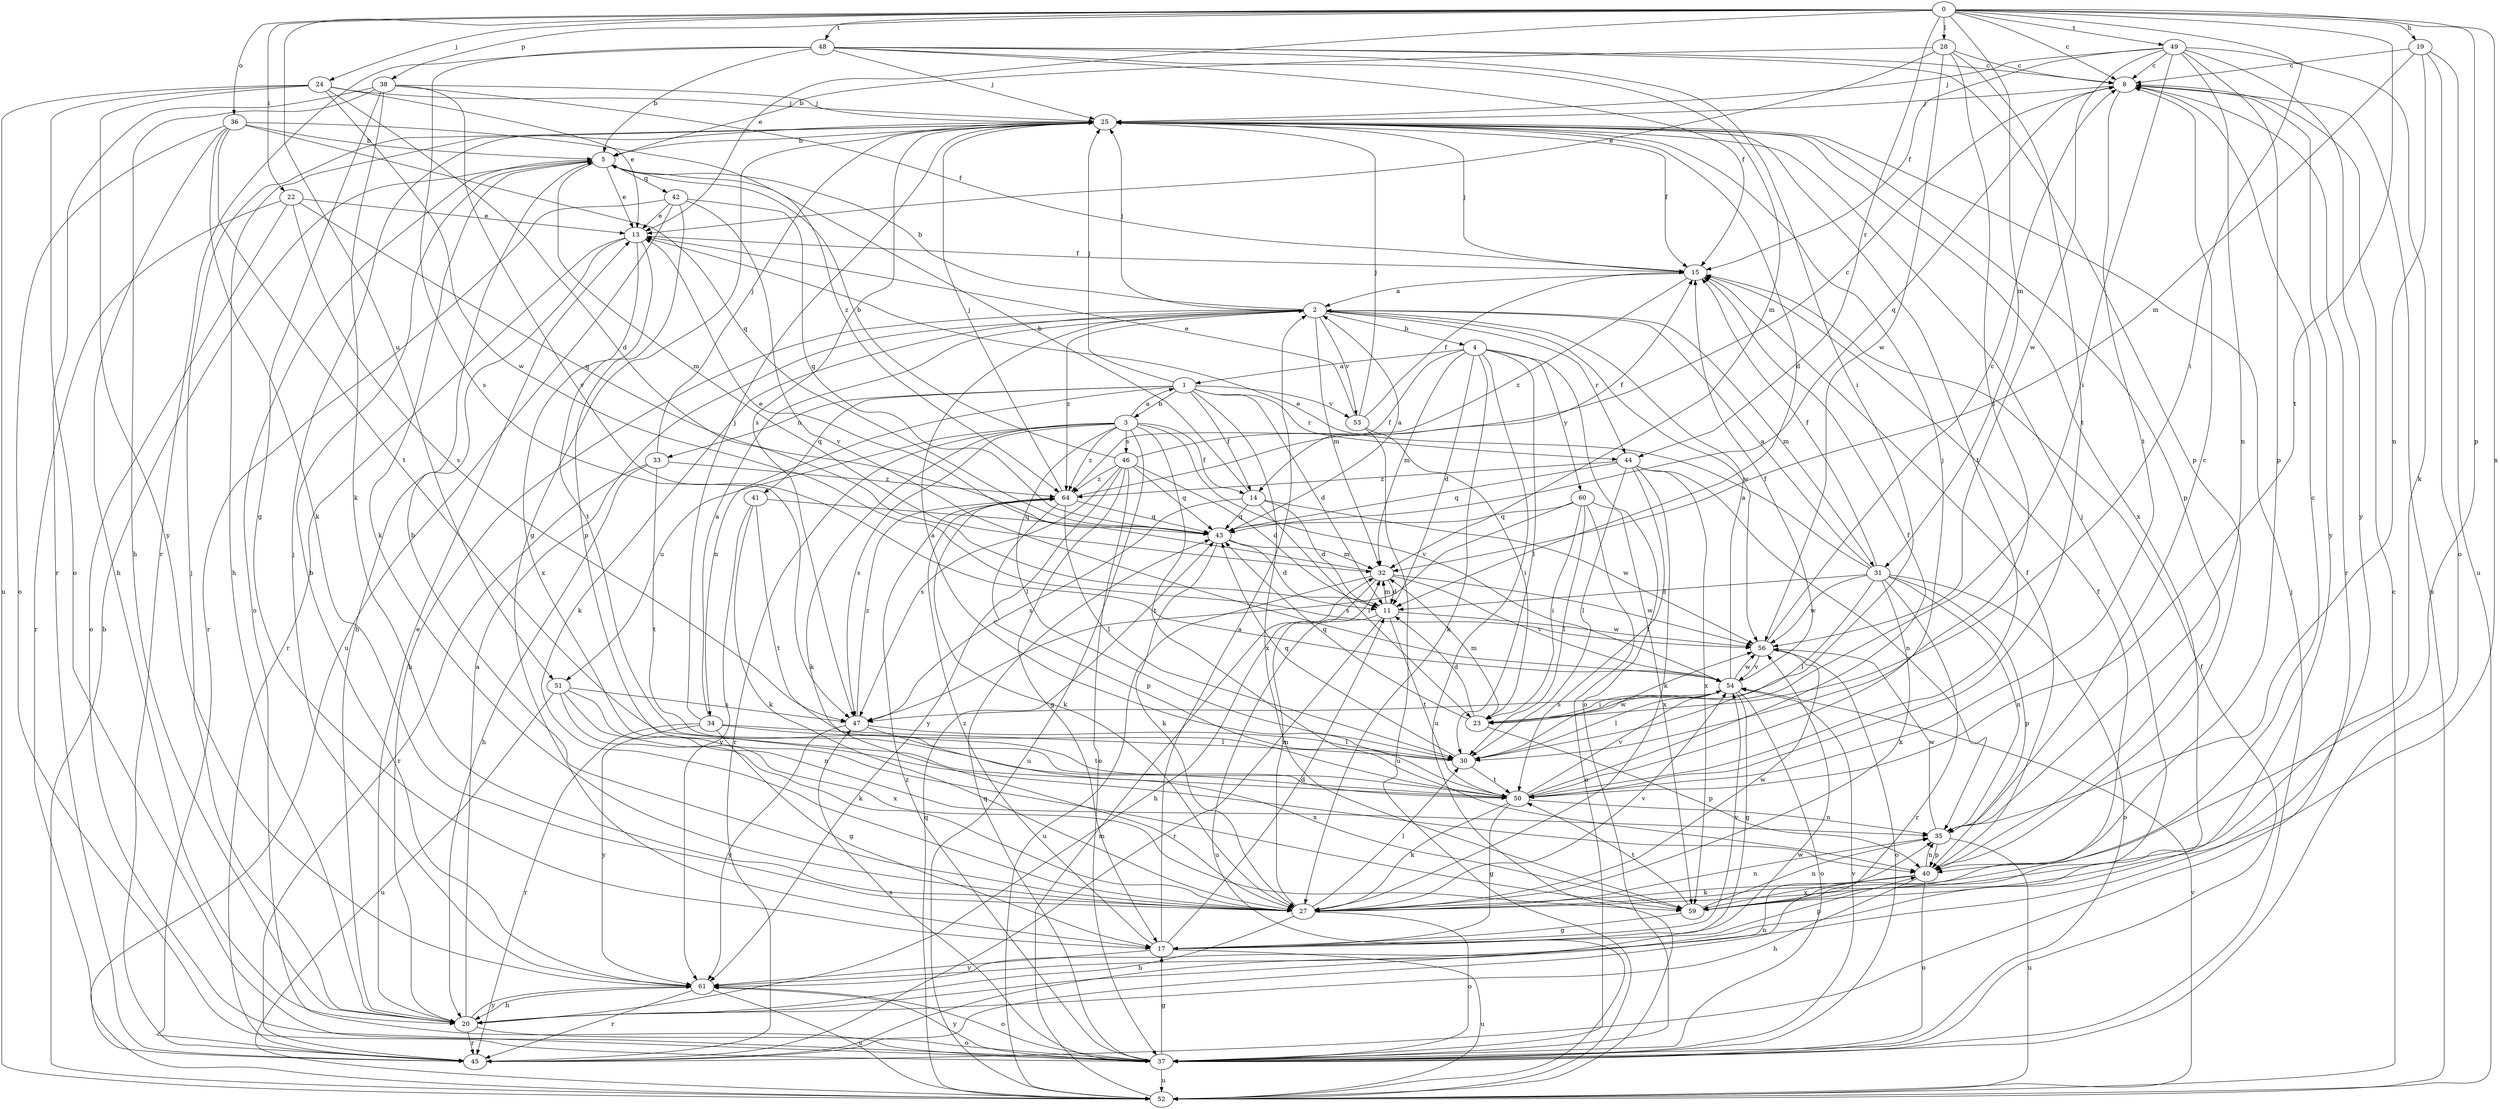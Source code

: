 strict digraph  {
0;
1;
2;
3;
4;
5;
8;
11;
13;
14;
15;
17;
19;
20;
22;
23;
24;
25;
27;
28;
30;
31;
32;
33;
34;
35;
36;
37;
38;
40;
41;
42;
43;
44;
45;
46;
47;
48;
49;
50;
51;
52;
53;
54;
56;
59;
60;
61;
64;
0 -> 8  [label=c];
0 -> 13  [label=e];
0 -> 19  [label=h];
0 -> 22  [label=i];
0 -> 23  [label=i];
0 -> 24  [label=j];
0 -> 28  [label=l];
0 -> 31  [label=m];
0 -> 36  [label=o];
0 -> 38  [label=p];
0 -> 40  [label=p];
0 -> 44  [label=r];
0 -> 48  [label=t];
0 -> 49  [label=t];
0 -> 50  [label=t];
0 -> 51  [label=u];
0 -> 59  [label=x];
1 -> 3  [label=b];
1 -> 11  [label=d];
1 -> 14  [label=f];
1 -> 25  [label=j];
1 -> 33  [label=n];
1 -> 34  [label=n];
1 -> 41  [label=q];
1 -> 44  [label=r];
1 -> 53  [label=v];
1 -> 59  [label=x];
2 -> 4  [label=b];
2 -> 5  [label=b];
2 -> 20  [label=h];
2 -> 25  [label=j];
2 -> 27  [label=k];
2 -> 31  [label=m];
2 -> 32  [label=m];
2 -> 44  [label=r];
2 -> 53  [label=v];
2 -> 56  [label=w];
2 -> 64  [label=z];
3 -> 1  [label=a];
3 -> 14  [label=f];
3 -> 27  [label=k];
3 -> 30  [label=l];
3 -> 45  [label=r];
3 -> 46  [label=s];
3 -> 47  [label=s];
3 -> 50  [label=t];
3 -> 51  [label=u];
3 -> 52  [label=u];
3 -> 54  [label=v];
3 -> 64  [label=z];
4 -> 1  [label=a];
4 -> 11  [label=d];
4 -> 14  [label=f];
4 -> 27  [label=k];
4 -> 30  [label=l];
4 -> 32  [label=m];
4 -> 37  [label=o];
4 -> 52  [label=u];
4 -> 60  [label=y];
5 -> 13  [label=e];
5 -> 27  [label=k];
5 -> 32  [label=m];
5 -> 37  [label=o];
5 -> 42  [label=q];
8 -> 25  [label=j];
8 -> 43  [label=q];
8 -> 45  [label=r];
8 -> 50  [label=t];
8 -> 52  [label=u];
8 -> 61  [label=y];
11 -> 32  [label=m];
11 -> 45  [label=r];
11 -> 50  [label=t];
11 -> 52  [label=u];
11 -> 56  [label=w];
13 -> 15  [label=f];
13 -> 20  [label=h];
13 -> 45  [label=r];
13 -> 50  [label=t];
13 -> 59  [label=x];
14 -> 5  [label=b];
14 -> 11  [label=d];
14 -> 23  [label=i];
14 -> 43  [label=q];
14 -> 47  [label=s];
14 -> 56  [label=w];
15 -> 2  [label=a];
15 -> 25  [label=j];
15 -> 64  [label=z];
17 -> 2  [label=a];
17 -> 11  [label=d];
17 -> 40  [label=p];
17 -> 52  [label=u];
17 -> 54  [label=v];
17 -> 61  [label=y];
17 -> 64  [label=z];
19 -> 8  [label=c];
19 -> 32  [label=m];
19 -> 35  [label=n];
19 -> 37  [label=o];
19 -> 52  [label=u];
20 -> 2  [label=a];
20 -> 13  [label=e];
20 -> 25  [label=j];
20 -> 35  [label=n];
20 -> 37  [label=o];
20 -> 45  [label=r];
20 -> 61  [label=y];
22 -> 13  [label=e];
22 -> 37  [label=o];
22 -> 43  [label=q];
22 -> 45  [label=r];
22 -> 47  [label=s];
23 -> 11  [label=d];
23 -> 32  [label=m];
23 -> 40  [label=p];
23 -> 43  [label=q];
24 -> 11  [label=d];
24 -> 13  [label=e];
24 -> 25  [label=j];
24 -> 37  [label=o];
24 -> 52  [label=u];
24 -> 56  [label=w];
24 -> 61  [label=y];
25 -> 5  [label=b];
25 -> 11  [label=d];
25 -> 15  [label=f];
25 -> 17  [label=g];
25 -> 20  [label=h];
25 -> 40  [label=p];
25 -> 47  [label=s];
25 -> 50  [label=t];
25 -> 59  [label=x];
27 -> 5  [label=b];
27 -> 8  [label=c];
27 -> 20  [label=h];
27 -> 30  [label=l];
27 -> 32  [label=m];
27 -> 35  [label=n];
27 -> 37  [label=o];
27 -> 54  [label=v];
27 -> 56  [label=w];
28 -> 5  [label=b];
28 -> 8  [label=c];
28 -> 13  [label=e];
28 -> 30  [label=l];
28 -> 50  [label=t];
28 -> 56  [label=w];
30 -> 2  [label=a];
30 -> 43  [label=q];
30 -> 50  [label=t];
30 -> 56  [label=w];
31 -> 2  [label=a];
31 -> 11  [label=d];
31 -> 13  [label=e];
31 -> 15  [label=f];
31 -> 27  [label=k];
31 -> 30  [label=l];
31 -> 35  [label=n];
31 -> 37  [label=o];
31 -> 40  [label=p];
31 -> 45  [label=r];
31 -> 56  [label=w];
32 -> 11  [label=d];
32 -> 13  [label=e];
32 -> 20  [label=h];
32 -> 52  [label=u];
32 -> 54  [label=v];
32 -> 56  [label=w];
33 -> 20  [label=h];
33 -> 25  [label=j];
33 -> 45  [label=r];
33 -> 50  [label=t];
33 -> 64  [label=z];
34 -> 2  [label=a];
34 -> 17  [label=g];
34 -> 25  [label=j];
34 -> 30  [label=l];
34 -> 45  [label=r];
34 -> 50  [label=t];
34 -> 61  [label=y];
35 -> 8  [label=c];
35 -> 40  [label=p];
35 -> 52  [label=u];
35 -> 56  [label=w];
36 -> 5  [label=b];
36 -> 20  [label=h];
36 -> 27  [label=k];
36 -> 37  [label=o];
36 -> 43  [label=q];
36 -> 50  [label=t];
36 -> 64  [label=z];
37 -> 15  [label=f];
37 -> 17  [label=g];
37 -> 25  [label=j];
37 -> 43  [label=q];
37 -> 47  [label=s];
37 -> 52  [label=u];
37 -> 54  [label=v];
37 -> 61  [label=y];
37 -> 64  [label=z];
38 -> 15  [label=f];
38 -> 17  [label=g];
38 -> 20  [label=h];
38 -> 25  [label=j];
38 -> 27  [label=k];
38 -> 45  [label=r];
38 -> 54  [label=v];
40 -> 15  [label=f];
40 -> 20  [label=h];
40 -> 27  [label=k];
40 -> 35  [label=n];
40 -> 37  [label=o];
40 -> 59  [label=x];
41 -> 27  [label=k];
41 -> 43  [label=q];
41 -> 50  [label=t];
41 -> 61  [label=y];
42 -> 13  [label=e];
42 -> 40  [label=p];
42 -> 43  [label=q];
42 -> 45  [label=r];
42 -> 52  [label=u];
42 -> 54  [label=v];
43 -> 2  [label=a];
43 -> 11  [label=d];
43 -> 27  [label=k];
43 -> 32  [label=m];
44 -> 27  [label=k];
44 -> 30  [label=l];
44 -> 35  [label=n];
44 -> 43  [label=q];
44 -> 50  [label=t];
44 -> 59  [label=x];
44 -> 64  [label=z];
45 -> 56  [label=w];
46 -> 5  [label=b];
46 -> 8  [label=c];
46 -> 11  [label=d];
46 -> 17  [label=g];
46 -> 37  [label=o];
46 -> 43  [label=q];
46 -> 47  [label=s];
46 -> 61  [label=y];
46 -> 64  [label=z];
47 -> 30  [label=l];
47 -> 59  [label=x];
47 -> 61  [label=y];
47 -> 64  [label=z];
48 -> 5  [label=b];
48 -> 8  [label=c];
48 -> 15  [label=f];
48 -> 23  [label=i];
48 -> 25  [label=j];
48 -> 32  [label=m];
48 -> 40  [label=p];
48 -> 45  [label=r];
48 -> 47  [label=s];
49 -> 8  [label=c];
49 -> 15  [label=f];
49 -> 23  [label=i];
49 -> 25  [label=j];
49 -> 27  [label=k];
49 -> 35  [label=n];
49 -> 40  [label=p];
49 -> 56  [label=w];
49 -> 61  [label=y];
50 -> 15  [label=f];
50 -> 17  [label=g];
50 -> 25  [label=j];
50 -> 27  [label=k];
50 -> 35  [label=n];
50 -> 54  [label=v];
51 -> 27  [label=k];
51 -> 35  [label=n];
51 -> 47  [label=s];
51 -> 52  [label=u];
51 -> 59  [label=x];
52 -> 5  [label=b];
52 -> 8  [label=c];
52 -> 32  [label=m];
52 -> 43  [label=q];
52 -> 54  [label=v];
53 -> 13  [label=e];
53 -> 15  [label=f];
53 -> 23  [label=i];
53 -> 25  [label=j];
53 -> 52  [label=u];
54 -> 2  [label=a];
54 -> 15  [label=f];
54 -> 17  [label=g];
54 -> 23  [label=i];
54 -> 30  [label=l];
54 -> 37  [label=o];
54 -> 47  [label=s];
54 -> 56  [label=w];
56 -> 8  [label=c];
56 -> 37  [label=o];
56 -> 54  [label=v];
59 -> 15  [label=f];
59 -> 17  [label=g];
59 -> 25  [label=j];
59 -> 35  [label=n];
59 -> 50  [label=t];
60 -> 23  [label=i];
60 -> 30  [label=l];
60 -> 37  [label=o];
60 -> 43  [label=q];
60 -> 47  [label=s];
60 -> 59  [label=x];
61 -> 5  [label=b];
61 -> 20  [label=h];
61 -> 25  [label=j];
61 -> 37  [label=o];
61 -> 45  [label=r];
61 -> 52  [label=u];
64 -> 15  [label=f];
64 -> 25  [label=j];
64 -> 27  [label=k];
64 -> 30  [label=l];
64 -> 40  [label=p];
64 -> 43  [label=q];
}
